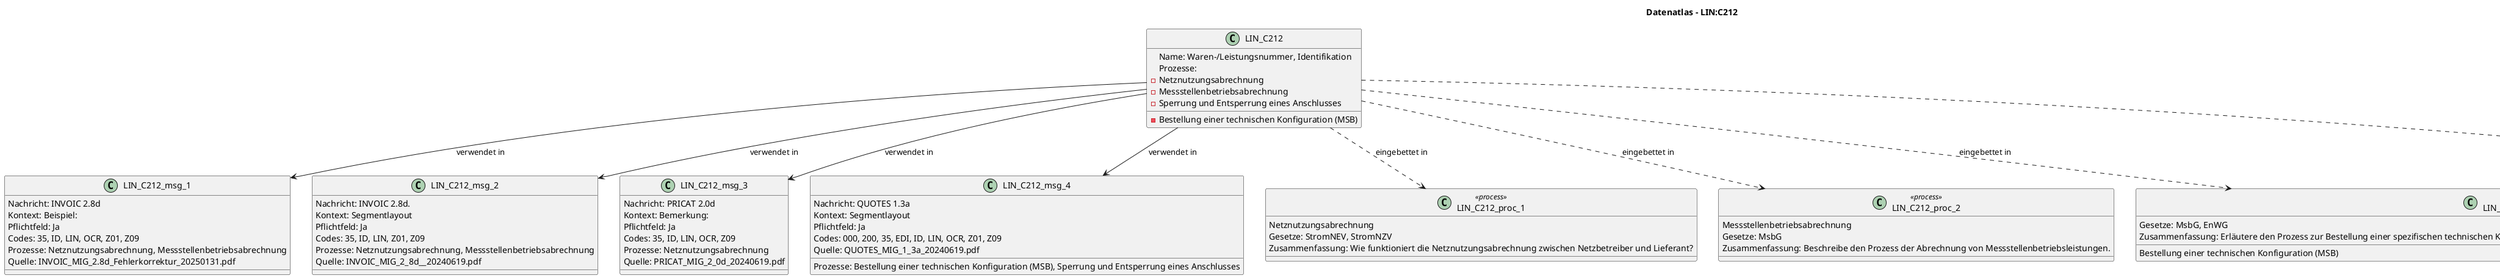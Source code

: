 @startuml
title Datenatlas – LIN:C212
class LIN_C212 {
  Name: Waren-/Leistungsnummer, Identifikation
  Prozesse:
    - Netznutzungsabrechnung
    - Messstellenbetriebsabrechnung
    - Bestellung einer technischen Konfiguration (MSB)
    - Sperrung und Entsperrung eines Anschlusses
}
class LIN_C212_msg_1 {
  Nachricht: INVOIC 2.8d
  Kontext: Beispiel:
  Pflichtfeld: Ja
  Codes: 35, ID, LIN, OCR, Z01, Z09
  Prozesse: Netznutzungsabrechnung, Messstellenbetriebsabrechnung
  Quelle: INVOIC_MIG_2.8d_Fehlerkorrektur_20250131.pdf
}
LIN_C212 --> LIN_C212_msg_1 : verwendet in
class LIN_C212_msg_2 {
  Nachricht: INVOIC 2.8d.
  Kontext: Segmentlayout
  Pflichtfeld: Ja
  Codes: 35, ID, LIN, Z01, Z09
  Prozesse: Netznutzungsabrechnung, Messstellenbetriebsabrechnung
  Quelle: INVOIC_MIG_2_8d__20240619.pdf
}
LIN_C212 --> LIN_C212_msg_2 : verwendet in
class LIN_C212_msg_3 {
  Nachricht: PRICAT 2.0d
  Kontext: Bemerkung:
  Pflichtfeld: Ja
  Codes: 35, ID, LIN, OCR, Z09
  Prozesse: Netznutzungsabrechnung
  Quelle: PRICAT_MIG_2_0d_20240619.pdf
}
LIN_C212 --> LIN_C212_msg_3 : verwendet in
class LIN_C212_msg_4 {
  Nachricht: QUOTES 1.3a
  Kontext: Segmentlayout
  Pflichtfeld: Ja
  Codes: 000, 200, 35, EDI, ID, LIN, OCR, Z01, Z09
  Prozesse: Bestellung einer technischen Konfiguration (MSB), Sperrung und Entsperrung eines Anschlusses
  Quelle: QUOTES_MIG_1_3a_20240619.pdf
}
LIN_C212 --> LIN_C212_msg_4 : verwendet in
class LIN_C212_proc_1 <<process>> {
  Netznutzungsabrechnung
  Gesetze: StromNEV, StromNZV
  Zusammenfassung: Wie funktioniert die Netznutzungsabrechnung zwischen Netzbetreiber und Lieferant?
}
LIN_C212 ..> LIN_C212_proc_1 : eingebettet in
class LIN_C212_proc_2 <<process>> {
  Messstellenbetriebsabrechnung
  Gesetze: MsbG
  Zusammenfassung: Beschreibe den Prozess der Abrechnung von Messstellenbetriebsleistungen.
}
LIN_C212 ..> LIN_C212_proc_2 : eingebettet in
class LIN_C212_proc_3 <<process>> {
  Bestellung einer technischen Konfiguration (MSB)
  Gesetze: MsbG, EnWG
  Zusammenfassung: Erläutere den Prozess zur Bestellung einer spezifischen technischen Konfiguration bei einem Messstellenbetreiber, beispielsweise für ein intelligentes Messsystem.
}
LIN_C212 ..> LIN_C212_proc_3 : eingebettet in
class LIN_C212_proc_4 <<process>> {
  Sperrung und Entsperrung eines Anschlusses
  Gesetze: StromGVV
  Zusammenfassung: Beschreibe den End-to-End-Prozess für die Sperrung und Wiederherstellung eines Netzanschlusses.
}
LIN_C212 ..> LIN_C212_proc_4 : eingebettet in
@enduml